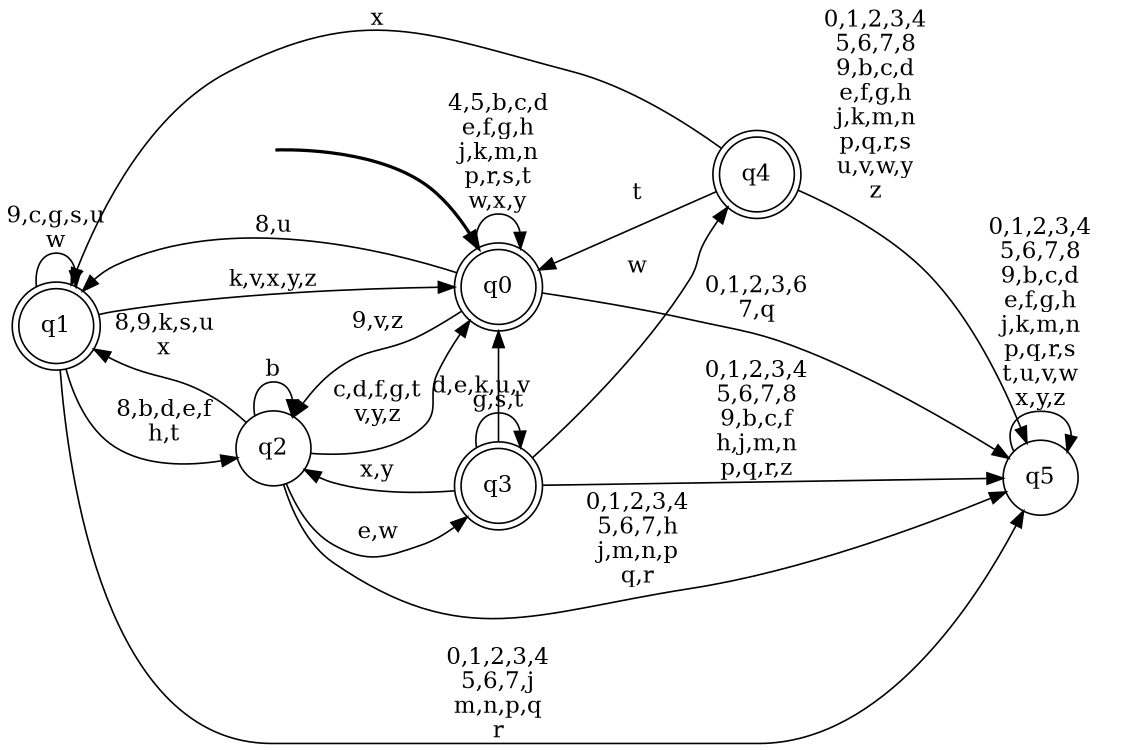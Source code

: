 digraph BlueStar {
__start0 [style = invis, shape = none, label = "", width = 0, height = 0];

rankdir=LR;
size="8,5";

s0 [style="rounded,filled", color="black", fillcolor="white" shape="doublecircle", label="q0"];
s1 [style="rounded,filled", color="black", fillcolor="white" shape="doublecircle", label="q1"];
s2 [style="filled", color="black", fillcolor="white" shape="circle", label="q2"];
s3 [style="rounded,filled", color="black", fillcolor="white" shape="doublecircle", label="q3"];
s4 [style="rounded,filled", color="black", fillcolor="white" shape="doublecircle", label="q4"];
s5 [style="filled", color="black", fillcolor="white" shape="circle", label="q5"];
subgraph cluster_main { 
	graph [pad=".75", ranksep="0.15", nodesep="0.15"];
	 style=invis; 
	__start0 -> s0 [penwidth=2];
}
s0 -> s0 [label="4,5,b,c,d\ne,f,g,h\nj,k,m,n\np,r,s,t\nw,x,y"];
s0 -> s1 [label="8,u"];
s0 -> s2 [label="9,v,z"];
s0 -> s5 [label="0,1,2,3,6\n7,q"];
s1 -> s0 [label="k,v,x,y,z"];
s1 -> s1 [label="9,c,g,s,u\nw"];
s1 -> s2 [label="8,b,d,e,f\nh,t"];
s1 -> s5 [label="0,1,2,3,4\n5,6,7,j\nm,n,p,q\nr"];
s2 -> s0 [label="c,d,f,g,t\nv,y,z"];
s2 -> s1 [label="8,9,k,s,u\nx"];
s2 -> s2 [label="b"];
s2 -> s3 [label="e,w"];
s2 -> s5 [label="0,1,2,3,4\n5,6,7,h\nj,m,n,p\nq,r"];
s3 -> s0 [label="d,e,k,u,v"];
s3 -> s2 [label="x,y"];
s3 -> s3 [label="g,s,t"];
s3 -> s4 [label="w"];
s3 -> s5 [label="0,1,2,3,4\n5,6,7,8\n9,b,c,f\nh,j,m,n\np,q,r,z"];
s4 -> s0 [label="t"];
s4 -> s1 [label="x"];
s4 -> s5 [label="0,1,2,3,4\n5,6,7,8\n9,b,c,d\ne,f,g,h\nj,k,m,n\np,q,r,s\nu,v,w,y\nz"];
s5 -> s5 [label="0,1,2,3,4\n5,6,7,8\n9,b,c,d\ne,f,g,h\nj,k,m,n\np,q,r,s\nt,u,v,w\nx,y,z"];

}